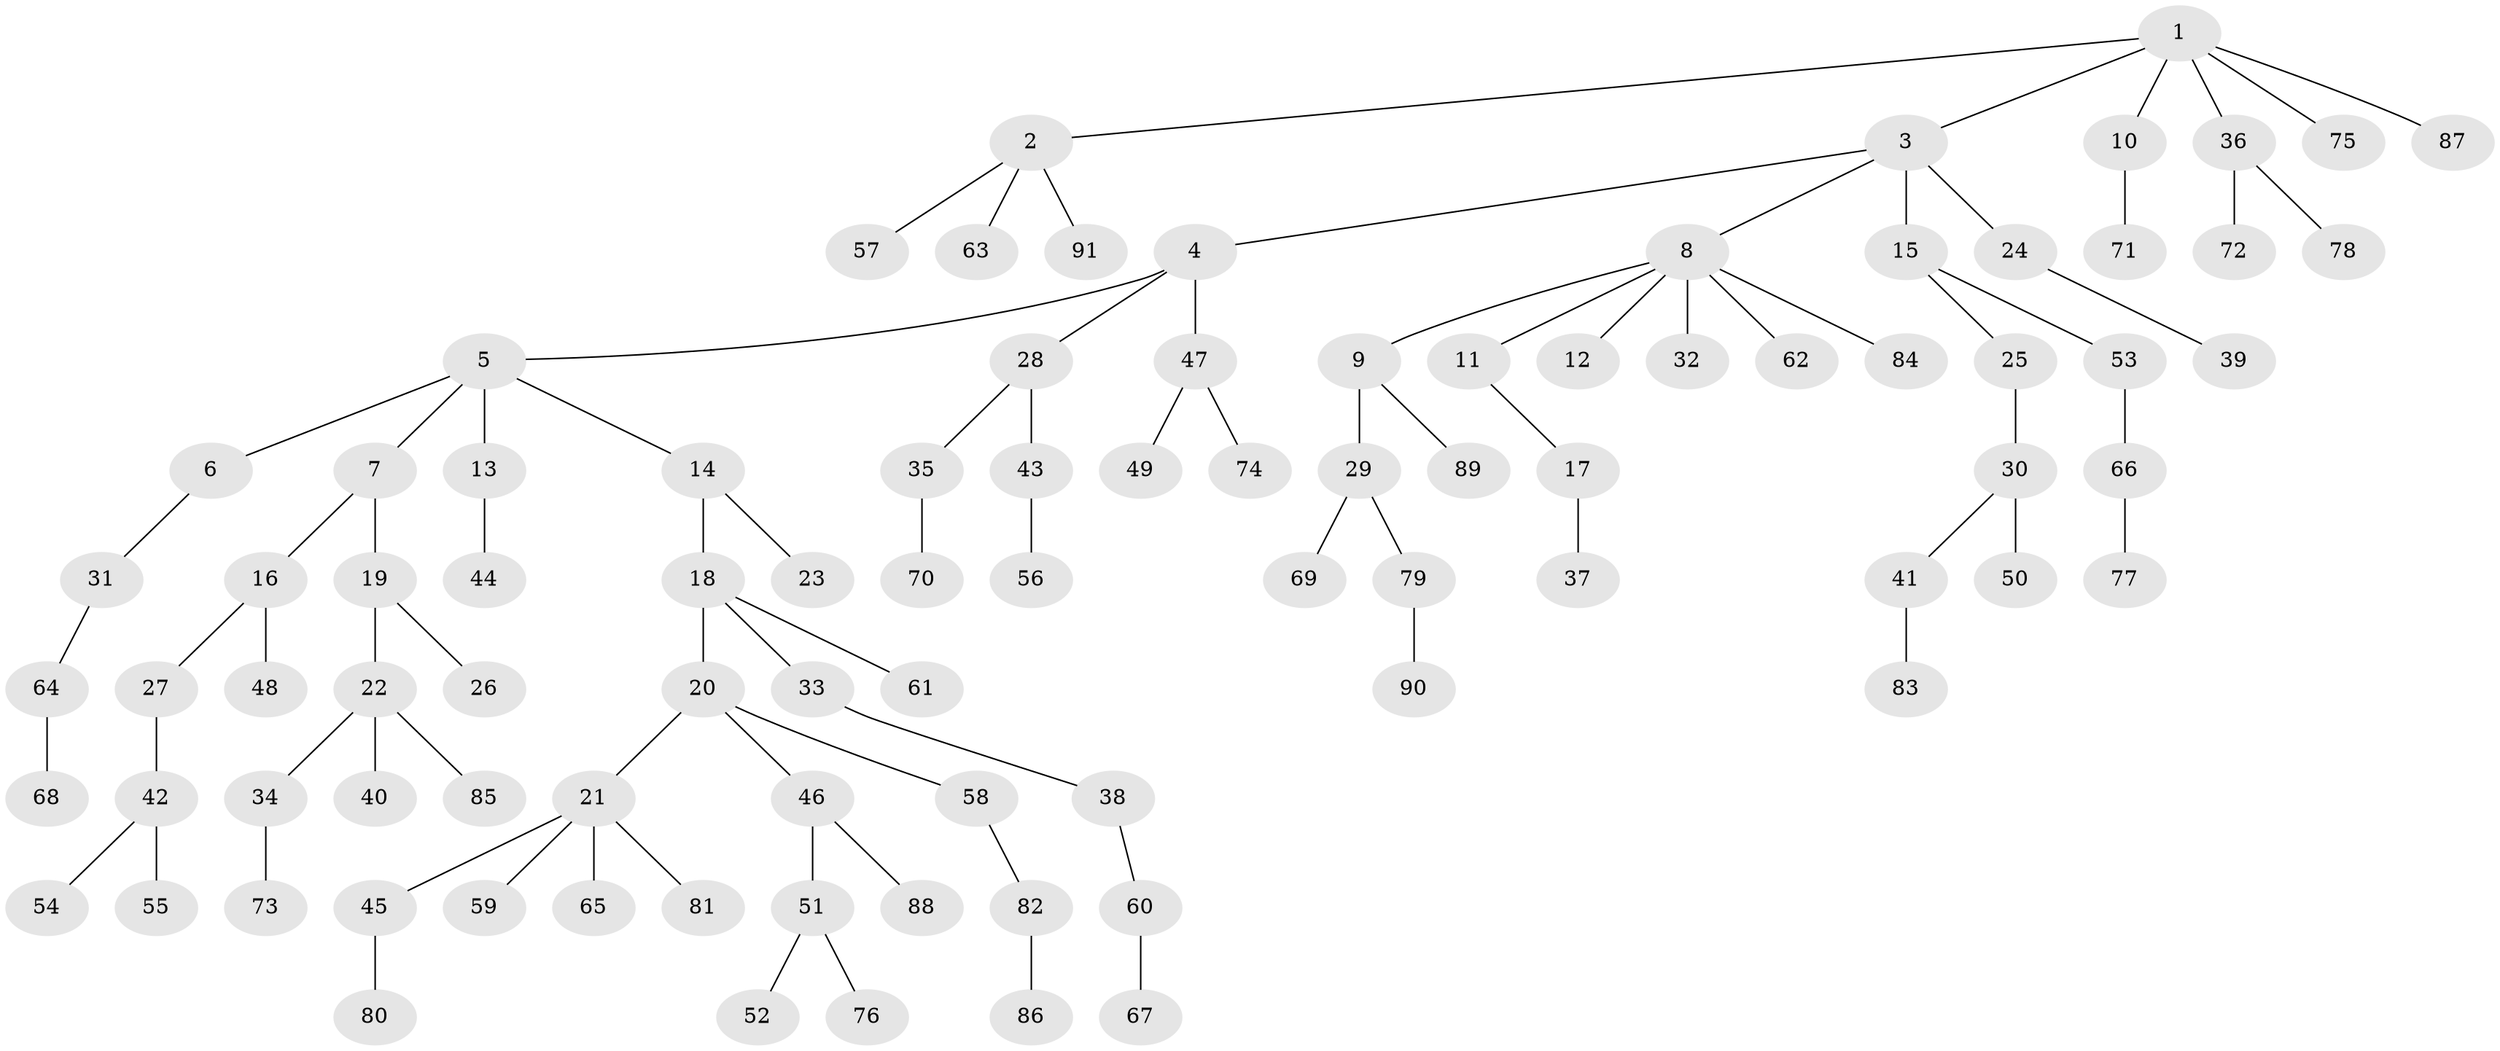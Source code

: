 // Generated by graph-tools (version 1.1) at 2025/50/03/09/25 03:50:16]
// undirected, 91 vertices, 90 edges
graph export_dot {
graph [start="1"]
  node [color=gray90,style=filled];
  1;
  2;
  3;
  4;
  5;
  6;
  7;
  8;
  9;
  10;
  11;
  12;
  13;
  14;
  15;
  16;
  17;
  18;
  19;
  20;
  21;
  22;
  23;
  24;
  25;
  26;
  27;
  28;
  29;
  30;
  31;
  32;
  33;
  34;
  35;
  36;
  37;
  38;
  39;
  40;
  41;
  42;
  43;
  44;
  45;
  46;
  47;
  48;
  49;
  50;
  51;
  52;
  53;
  54;
  55;
  56;
  57;
  58;
  59;
  60;
  61;
  62;
  63;
  64;
  65;
  66;
  67;
  68;
  69;
  70;
  71;
  72;
  73;
  74;
  75;
  76;
  77;
  78;
  79;
  80;
  81;
  82;
  83;
  84;
  85;
  86;
  87;
  88;
  89;
  90;
  91;
  1 -- 2;
  1 -- 3;
  1 -- 10;
  1 -- 36;
  1 -- 75;
  1 -- 87;
  2 -- 57;
  2 -- 63;
  2 -- 91;
  3 -- 4;
  3 -- 8;
  3 -- 15;
  3 -- 24;
  4 -- 5;
  4 -- 28;
  4 -- 47;
  5 -- 6;
  5 -- 7;
  5 -- 13;
  5 -- 14;
  6 -- 31;
  7 -- 16;
  7 -- 19;
  8 -- 9;
  8 -- 11;
  8 -- 12;
  8 -- 32;
  8 -- 62;
  8 -- 84;
  9 -- 29;
  9 -- 89;
  10 -- 71;
  11 -- 17;
  13 -- 44;
  14 -- 18;
  14 -- 23;
  15 -- 25;
  15 -- 53;
  16 -- 27;
  16 -- 48;
  17 -- 37;
  18 -- 20;
  18 -- 33;
  18 -- 61;
  19 -- 22;
  19 -- 26;
  20 -- 21;
  20 -- 46;
  20 -- 58;
  21 -- 45;
  21 -- 59;
  21 -- 65;
  21 -- 81;
  22 -- 34;
  22 -- 40;
  22 -- 85;
  24 -- 39;
  25 -- 30;
  27 -- 42;
  28 -- 35;
  28 -- 43;
  29 -- 69;
  29 -- 79;
  30 -- 41;
  30 -- 50;
  31 -- 64;
  33 -- 38;
  34 -- 73;
  35 -- 70;
  36 -- 72;
  36 -- 78;
  38 -- 60;
  41 -- 83;
  42 -- 54;
  42 -- 55;
  43 -- 56;
  45 -- 80;
  46 -- 51;
  46 -- 88;
  47 -- 49;
  47 -- 74;
  51 -- 52;
  51 -- 76;
  53 -- 66;
  58 -- 82;
  60 -- 67;
  64 -- 68;
  66 -- 77;
  79 -- 90;
  82 -- 86;
}

